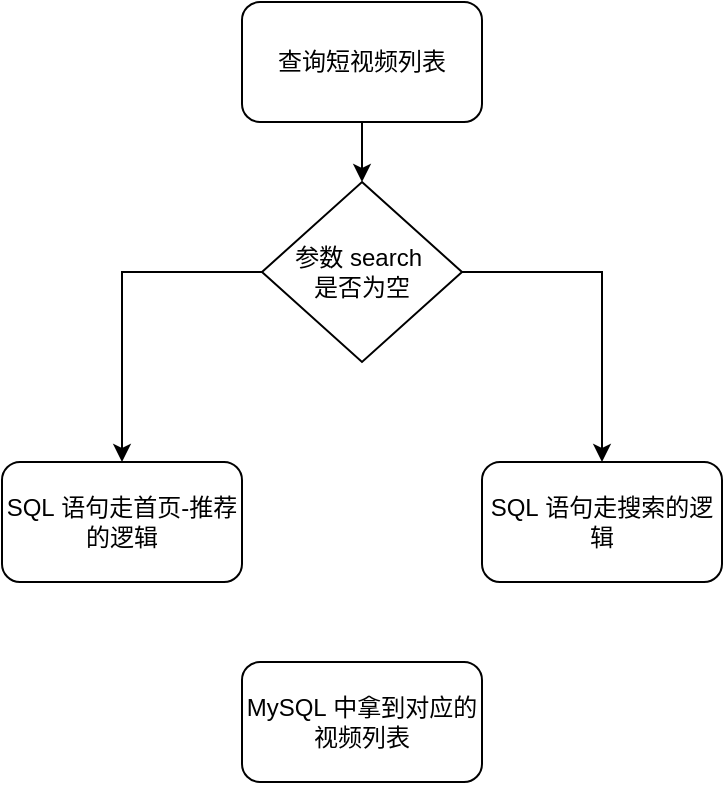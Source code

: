 <mxfile version="21.3.2" type="github">
  <diagram name="第 1 页" id="WXZ5FxBREvDLbD_KLT6q">
    <mxGraphModel dx="880" dy="452" grid="1" gridSize="10" guides="1" tooltips="1" connect="1" arrows="1" fold="1" page="1" pageScale="1" pageWidth="827" pageHeight="1169" math="0" shadow="0">
      <root>
        <mxCell id="0" />
        <mxCell id="1" parent="0" />
        <mxCell id="ibF3AnjWmkHCkzIqTZFg-5" value="" style="edgeStyle=orthogonalEdgeStyle;rounded=0;orthogonalLoop=1;jettySize=auto;html=1;" edge="1" parent="1" source="ibF3AnjWmkHCkzIqTZFg-1" target="ibF3AnjWmkHCkzIqTZFg-4">
          <mxGeometry relative="1" as="geometry" />
        </mxCell>
        <mxCell id="ibF3AnjWmkHCkzIqTZFg-1" value="查询短视频列表" style="rounded=1;whiteSpace=wrap;html=1;" vertex="1" parent="1">
          <mxGeometry x="140" y="40" width="120" height="60" as="geometry" />
        </mxCell>
        <mxCell id="ibF3AnjWmkHCkzIqTZFg-12" style="edgeStyle=orthogonalEdgeStyle;rounded=0;orthogonalLoop=1;jettySize=auto;html=1;" edge="1" parent="1" source="ibF3AnjWmkHCkzIqTZFg-4" target="ibF3AnjWmkHCkzIqTZFg-8">
          <mxGeometry relative="1" as="geometry" />
        </mxCell>
        <mxCell id="ibF3AnjWmkHCkzIqTZFg-13" style="edgeStyle=orthogonalEdgeStyle;rounded=0;orthogonalLoop=1;jettySize=auto;html=1;" edge="1" parent="1" source="ibF3AnjWmkHCkzIqTZFg-4" target="ibF3AnjWmkHCkzIqTZFg-9">
          <mxGeometry relative="1" as="geometry" />
        </mxCell>
        <mxCell id="ibF3AnjWmkHCkzIqTZFg-4" value="参数&amp;nbsp;search&amp;nbsp;&lt;br&gt;是否为空" style="rhombus;whiteSpace=wrap;html=1;" vertex="1" parent="1">
          <mxGeometry x="150" y="130" width="100" height="90" as="geometry" />
        </mxCell>
        <mxCell id="ibF3AnjWmkHCkzIqTZFg-8" value="SQL&amp;nbsp;语句走首页-推荐的逻辑" style="rounded=1;whiteSpace=wrap;html=1;" vertex="1" parent="1">
          <mxGeometry x="20" y="270" width="120" height="60" as="geometry" />
        </mxCell>
        <mxCell id="ibF3AnjWmkHCkzIqTZFg-9" value="SQL&amp;nbsp;语句走搜索的逻辑" style="rounded=1;whiteSpace=wrap;html=1;" vertex="1" parent="1">
          <mxGeometry x="260" y="270" width="120" height="60" as="geometry" />
        </mxCell>
        <mxCell id="ibF3AnjWmkHCkzIqTZFg-14" value="MySQL&amp;nbsp;中拿到对应的视频列表" style="rounded=1;whiteSpace=wrap;html=1;" vertex="1" parent="1">
          <mxGeometry x="140" y="370" width="120" height="60" as="geometry" />
        </mxCell>
      </root>
    </mxGraphModel>
  </diagram>
</mxfile>
